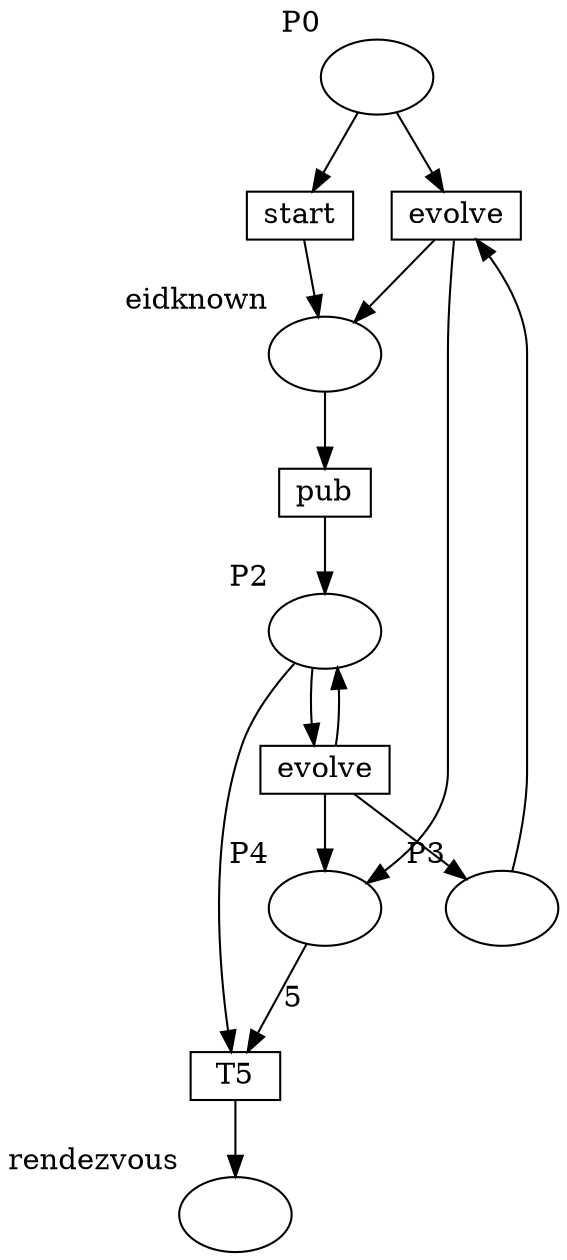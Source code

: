digraph M {
evolve [shape=box,height=0.1,width=0.6];
evolveo [shape=box,height=0.1,width=0.6, label="evolve"];
start [shape=box,height=0.1,width=0.6];
pub [shape=box,height=0.1,width=0.6];
T5 [shape=box,height=0.1,width=0.6];
P0 [label="",xlabel="P0"];
eidknown [label="",xlabel="eidknown"];
P2 [label="",xlabel="P2"];
P3 [label="",xlabel="P3"];
P4 [label="",xlabel="P4"];
rendezvous [label="",xlabel="rendezvous"];

P0 -> evolve;
P0 -> start; 
evolve -> eidknown;
start -> eidknown;
eidknown -> pub;
pub -> P2;
P2 -> evolveo ;
evolveo -> P2;
evolveo -> P3;
P3 -> evolve;
evolve -> P4;
evolveo -> P4;
P4 -> T5 [label="5"];
T5 -> rendezvous;
P2 -> T5;
}
